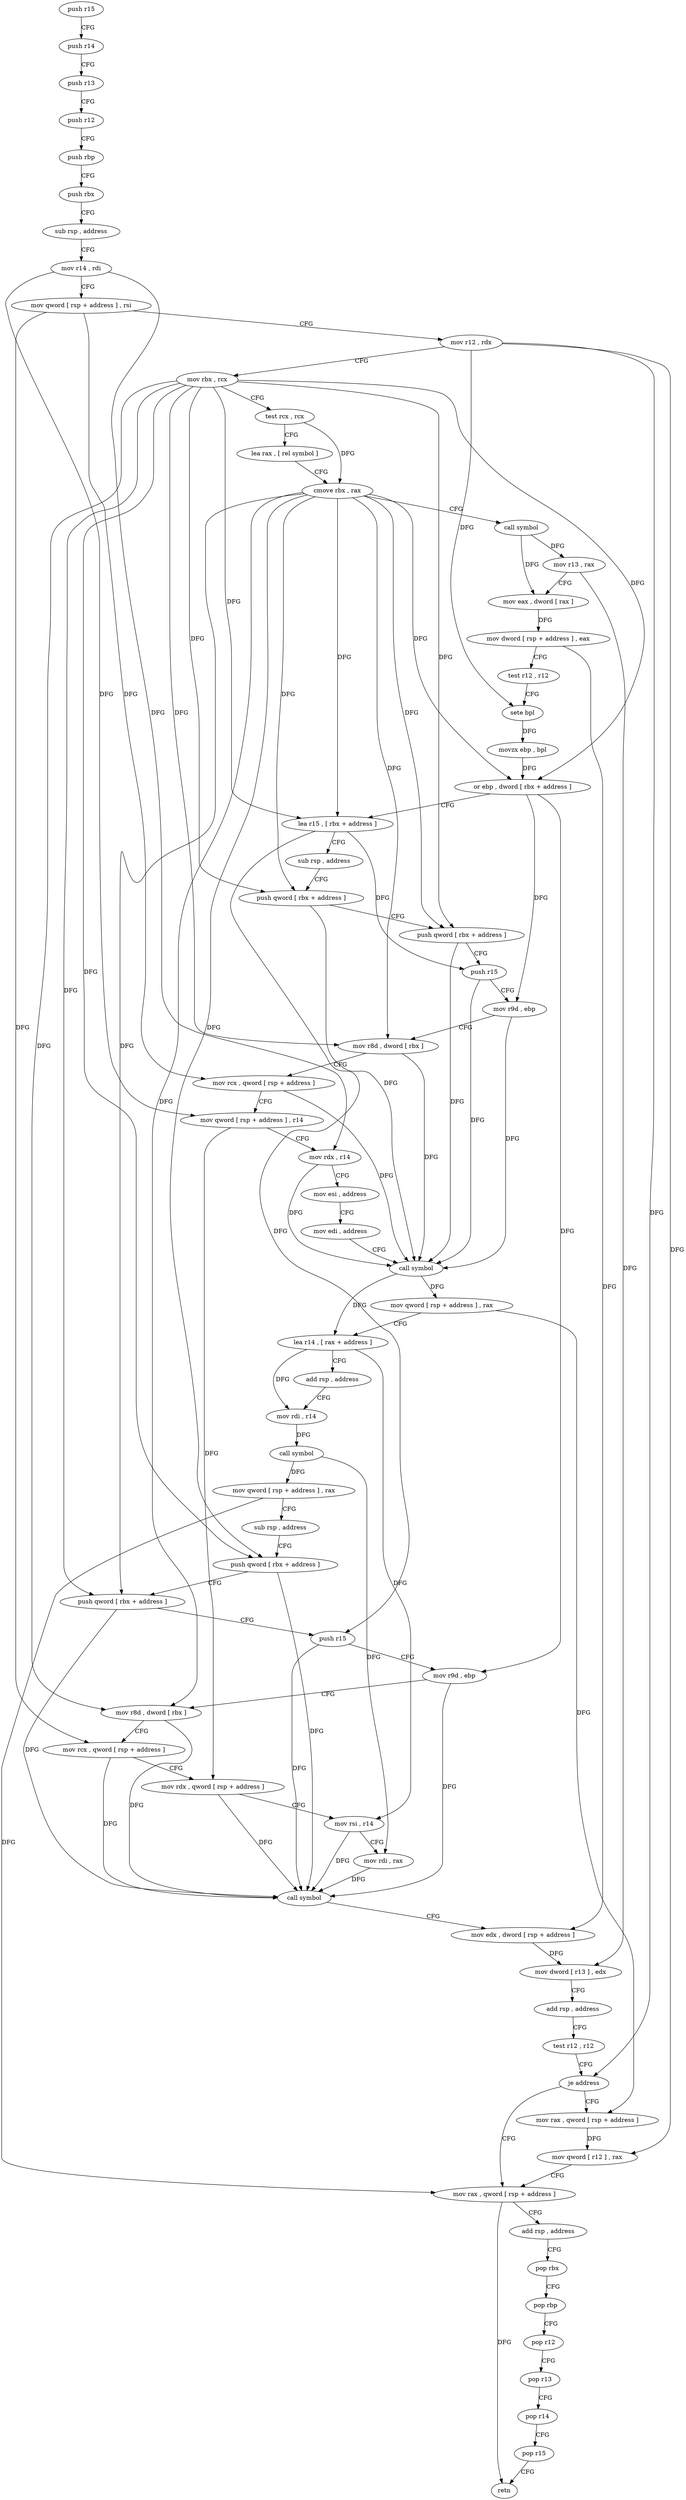 digraph "func" {
"4227850" [label = "push r15" ]
"4227852" [label = "push r14" ]
"4227854" [label = "push r13" ]
"4227856" [label = "push r12" ]
"4227858" [label = "push rbp" ]
"4227859" [label = "push rbx" ]
"4227860" [label = "sub rsp , address" ]
"4227864" [label = "mov r14 , rdi" ]
"4227867" [label = "mov qword [ rsp + address ] , rsi" ]
"4227872" [label = "mov r12 , rdx" ]
"4227875" [label = "mov rbx , rcx" ]
"4227878" [label = "test rcx , rcx" ]
"4227881" [label = "lea rax , [ rel symbol ]" ]
"4227888" [label = "cmove rbx , rax" ]
"4227892" [label = "call symbol" ]
"4227897" [label = "mov r13 , rax" ]
"4227900" [label = "mov eax , dword [ rax ]" ]
"4227902" [label = "mov dword [ rsp + address ] , eax" ]
"4227906" [label = "test r12 , r12" ]
"4227909" [label = "sete bpl" ]
"4227913" [label = "movzx ebp , bpl" ]
"4227917" [label = "or ebp , dword [ rbx + address ]" ]
"4227920" [label = "lea r15 , [ rbx + address ]" ]
"4227924" [label = "sub rsp , address" ]
"4227928" [label = "push qword [ rbx + address ]" ]
"4227931" [label = "push qword [ rbx + address ]" ]
"4227934" [label = "push r15" ]
"4227936" [label = "mov r9d , ebp" ]
"4227939" [label = "mov r8d , dword [ rbx ]" ]
"4227942" [label = "mov rcx , qword [ rsp + address ]" ]
"4227947" [label = "mov qword [ rsp + address ] , r14" ]
"4227952" [label = "mov rdx , r14" ]
"4227955" [label = "mov esi , address" ]
"4227960" [label = "mov edi , address" ]
"4227965" [label = "call symbol" ]
"4227970" [label = "mov qword [ rsp + address ] , rax" ]
"4227975" [label = "lea r14 , [ rax + address ]" ]
"4227979" [label = "add rsp , address" ]
"4227983" [label = "mov rdi , r14" ]
"4227986" [label = "call symbol" ]
"4227991" [label = "mov qword [ rsp + address ] , rax" ]
"4227996" [label = "sub rsp , address" ]
"4228000" [label = "push qword [ rbx + address ]" ]
"4228003" [label = "push qword [ rbx + address ]" ]
"4228006" [label = "push r15" ]
"4228008" [label = "mov r9d , ebp" ]
"4228011" [label = "mov r8d , dword [ rbx ]" ]
"4228014" [label = "mov rcx , qword [ rsp + address ]" ]
"4228019" [label = "mov rdx , qword [ rsp + address ]" ]
"4228024" [label = "mov rsi , r14" ]
"4228027" [label = "mov rdi , rax" ]
"4228030" [label = "call symbol" ]
"4228035" [label = "mov edx , dword [ rsp + address ]" ]
"4228039" [label = "mov dword [ r13 ] , edx" ]
"4228043" [label = "add rsp , address" ]
"4228047" [label = "test r12 , r12" ]
"4228050" [label = "je address" ]
"4228061" [label = "mov rax , qword [ rsp + address ]" ]
"4228052" [label = "mov rax , qword [ rsp + address ]" ]
"4228066" [label = "add rsp , address" ]
"4228070" [label = "pop rbx" ]
"4228071" [label = "pop rbp" ]
"4228072" [label = "pop r12" ]
"4228074" [label = "pop r13" ]
"4228076" [label = "pop r14" ]
"4228078" [label = "pop r15" ]
"4228080" [label = "retn" ]
"4228057" [label = "mov qword [ r12 ] , rax" ]
"4227850" -> "4227852" [ label = "CFG" ]
"4227852" -> "4227854" [ label = "CFG" ]
"4227854" -> "4227856" [ label = "CFG" ]
"4227856" -> "4227858" [ label = "CFG" ]
"4227858" -> "4227859" [ label = "CFG" ]
"4227859" -> "4227860" [ label = "CFG" ]
"4227860" -> "4227864" [ label = "CFG" ]
"4227864" -> "4227867" [ label = "CFG" ]
"4227864" -> "4227947" [ label = "DFG" ]
"4227864" -> "4227952" [ label = "DFG" ]
"4227867" -> "4227872" [ label = "CFG" ]
"4227867" -> "4227942" [ label = "DFG" ]
"4227867" -> "4228014" [ label = "DFG" ]
"4227872" -> "4227875" [ label = "CFG" ]
"4227872" -> "4227909" [ label = "DFG" ]
"4227872" -> "4228050" [ label = "DFG" ]
"4227872" -> "4228057" [ label = "DFG" ]
"4227875" -> "4227878" [ label = "CFG" ]
"4227875" -> "4227917" [ label = "DFG" ]
"4227875" -> "4227920" [ label = "DFG" ]
"4227875" -> "4227928" [ label = "DFG" ]
"4227875" -> "4227931" [ label = "DFG" ]
"4227875" -> "4227939" [ label = "DFG" ]
"4227875" -> "4228000" [ label = "DFG" ]
"4227875" -> "4228003" [ label = "DFG" ]
"4227875" -> "4228011" [ label = "DFG" ]
"4227878" -> "4227881" [ label = "CFG" ]
"4227878" -> "4227888" [ label = "DFG" ]
"4227881" -> "4227888" [ label = "CFG" ]
"4227888" -> "4227892" [ label = "CFG" ]
"4227888" -> "4227917" [ label = "DFG" ]
"4227888" -> "4227920" [ label = "DFG" ]
"4227888" -> "4227928" [ label = "DFG" ]
"4227888" -> "4227931" [ label = "DFG" ]
"4227888" -> "4227939" [ label = "DFG" ]
"4227888" -> "4228000" [ label = "DFG" ]
"4227888" -> "4228003" [ label = "DFG" ]
"4227888" -> "4228011" [ label = "DFG" ]
"4227892" -> "4227897" [ label = "DFG" ]
"4227892" -> "4227900" [ label = "DFG" ]
"4227897" -> "4227900" [ label = "CFG" ]
"4227897" -> "4228039" [ label = "DFG" ]
"4227900" -> "4227902" [ label = "DFG" ]
"4227902" -> "4227906" [ label = "CFG" ]
"4227902" -> "4228035" [ label = "DFG" ]
"4227906" -> "4227909" [ label = "CFG" ]
"4227909" -> "4227913" [ label = "DFG" ]
"4227913" -> "4227917" [ label = "DFG" ]
"4227917" -> "4227920" [ label = "CFG" ]
"4227917" -> "4227936" [ label = "DFG" ]
"4227917" -> "4228008" [ label = "DFG" ]
"4227920" -> "4227924" [ label = "CFG" ]
"4227920" -> "4227934" [ label = "DFG" ]
"4227920" -> "4228006" [ label = "DFG" ]
"4227924" -> "4227928" [ label = "CFG" ]
"4227928" -> "4227931" [ label = "CFG" ]
"4227928" -> "4227965" [ label = "DFG" ]
"4227931" -> "4227934" [ label = "CFG" ]
"4227931" -> "4227965" [ label = "DFG" ]
"4227934" -> "4227936" [ label = "CFG" ]
"4227934" -> "4227965" [ label = "DFG" ]
"4227936" -> "4227939" [ label = "CFG" ]
"4227936" -> "4227965" [ label = "DFG" ]
"4227939" -> "4227942" [ label = "CFG" ]
"4227939" -> "4227965" [ label = "DFG" ]
"4227942" -> "4227947" [ label = "CFG" ]
"4227942" -> "4227965" [ label = "DFG" ]
"4227947" -> "4227952" [ label = "CFG" ]
"4227947" -> "4228019" [ label = "DFG" ]
"4227952" -> "4227955" [ label = "CFG" ]
"4227952" -> "4227965" [ label = "DFG" ]
"4227955" -> "4227960" [ label = "CFG" ]
"4227960" -> "4227965" [ label = "CFG" ]
"4227965" -> "4227970" [ label = "DFG" ]
"4227965" -> "4227975" [ label = "DFG" ]
"4227970" -> "4227975" [ label = "CFG" ]
"4227970" -> "4228052" [ label = "DFG" ]
"4227975" -> "4227979" [ label = "CFG" ]
"4227975" -> "4227983" [ label = "DFG" ]
"4227975" -> "4228024" [ label = "DFG" ]
"4227979" -> "4227983" [ label = "CFG" ]
"4227983" -> "4227986" [ label = "DFG" ]
"4227986" -> "4227991" [ label = "DFG" ]
"4227986" -> "4228027" [ label = "DFG" ]
"4227991" -> "4227996" [ label = "CFG" ]
"4227991" -> "4228061" [ label = "DFG" ]
"4227996" -> "4228000" [ label = "CFG" ]
"4228000" -> "4228003" [ label = "CFG" ]
"4228000" -> "4228030" [ label = "DFG" ]
"4228003" -> "4228006" [ label = "CFG" ]
"4228003" -> "4228030" [ label = "DFG" ]
"4228006" -> "4228008" [ label = "CFG" ]
"4228006" -> "4228030" [ label = "DFG" ]
"4228008" -> "4228011" [ label = "CFG" ]
"4228008" -> "4228030" [ label = "DFG" ]
"4228011" -> "4228014" [ label = "CFG" ]
"4228011" -> "4228030" [ label = "DFG" ]
"4228014" -> "4228019" [ label = "CFG" ]
"4228014" -> "4228030" [ label = "DFG" ]
"4228019" -> "4228024" [ label = "CFG" ]
"4228019" -> "4228030" [ label = "DFG" ]
"4228024" -> "4228027" [ label = "CFG" ]
"4228024" -> "4228030" [ label = "DFG" ]
"4228027" -> "4228030" [ label = "DFG" ]
"4228030" -> "4228035" [ label = "CFG" ]
"4228035" -> "4228039" [ label = "DFG" ]
"4228039" -> "4228043" [ label = "CFG" ]
"4228043" -> "4228047" [ label = "CFG" ]
"4228047" -> "4228050" [ label = "CFG" ]
"4228050" -> "4228061" [ label = "CFG" ]
"4228050" -> "4228052" [ label = "CFG" ]
"4228061" -> "4228066" [ label = "CFG" ]
"4228061" -> "4228080" [ label = "DFG" ]
"4228052" -> "4228057" [ label = "DFG" ]
"4228066" -> "4228070" [ label = "CFG" ]
"4228070" -> "4228071" [ label = "CFG" ]
"4228071" -> "4228072" [ label = "CFG" ]
"4228072" -> "4228074" [ label = "CFG" ]
"4228074" -> "4228076" [ label = "CFG" ]
"4228076" -> "4228078" [ label = "CFG" ]
"4228078" -> "4228080" [ label = "CFG" ]
"4228057" -> "4228061" [ label = "CFG" ]
}
